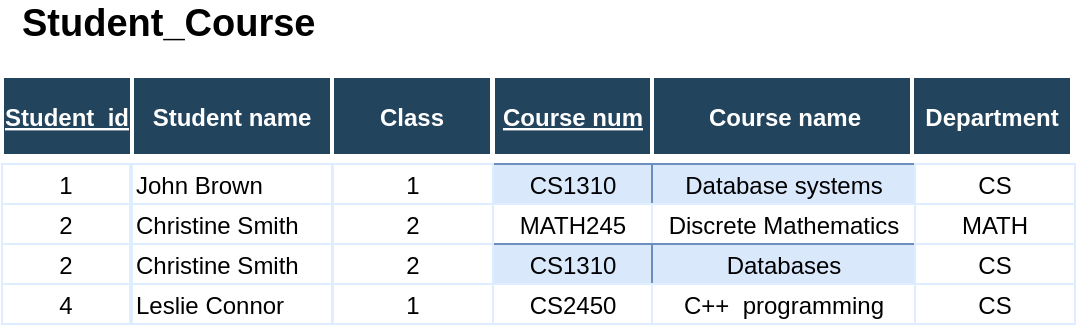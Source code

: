 <mxfile version="12.2.2" type="device" pages="1"><diagram name="Page-1" id="8378b5f6-a2b2-b727-a746-972ab9d02e00"><mxGraphModel dx="624" dy="565" grid="1" gridSize="10" guides="1" tooltips="1" connect="0" arrows="1" fold="1" page="1" pageScale="1.5" pageWidth="1169" pageHeight="827" background="#ffffff" math="0" shadow="0"><root><mxCell id="0"/><mxCell id="1" parent="0"/><mxCell id="75" value="John Brown" style="align=left;strokeColor=#DEEDFF" parent="1" vertex="1"><mxGeometry x="127" y="420" width="100" height="20" as="geometry"/></mxCell><mxCell id="76" value="CS1310" style="strokeColor=#6c8ebf;fillColor=#dae8fc;" parent="1" vertex="1"><mxGeometry x="307.5" y="420.0" width="80.0" height="20" as="geometry"/></mxCell><mxCell id="77" value="Database systems" style="strokeColor=#6c8ebf;fillColor=#dae8fc;" parent="1" vertex="1"><mxGeometry x="387" y="420" width="132" height="20" as="geometry"/></mxCell><mxCell id="78" value="CS" style="strokeColor=#DEEDFF" parent="1" vertex="1"><mxGeometry x="518.5" y="420" width="80.0" height="20" as="geometry"/></mxCell><mxCell id="80" value="Christine Smith" style="align=left;strokeColor=#DEEDFF" parent="1" vertex="1"><mxGeometry x="127" y="440" width="100" height="20" as="geometry"/></mxCell><mxCell id="81" value="MATH245" style="strokeColor=#DEEDFF" parent="1" vertex="1"><mxGeometry x="307.5" y="440.0" width="80.0" height="20" as="geometry"/></mxCell><mxCell id="82" value="Discrete Mathematics" style="strokeColor=#DEEDFF" parent="1" vertex="1"><mxGeometry x="387" y="440" width="132" height="20" as="geometry"/></mxCell><mxCell id="83" value="MATH" style="strokeColor=#DEEDFF" parent="1" vertex="1"><mxGeometry x="518.5" y="440.0" width="80.0" height="20" as="geometry"/></mxCell><mxCell id="85" value="Christine Smith" style="align=left;strokeColor=#DEEDFF" parent="1" vertex="1"><mxGeometry x="127" y="460" width="100" height="20" as="geometry"/></mxCell><mxCell id="86" value="CS1310" style="strokeColor=#6c8ebf;fillColor=#dae8fc;" parent="1" vertex="1"><mxGeometry x="307.5" y="460.0" width="80.0" height="20" as="geometry"/></mxCell><mxCell id="87" value="Databases" style="strokeColor=#6c8ebf;fillColor=#dae8fc;" parent="1" vertex="1"><mxGeometry x="387" y="460" width="132" height="20" as="geometry"/></mxCell><mxCell id="88" value="CS" style="strokeColor=#DEEDFF" parent="1" vertex="1"><mxGeometry x="518.5" y="460.0" width="80.0" height="20" as="geometry"/></mxCell><mxCell id="90" value="Leslie Connor" style="align=left;strokeColor=#DEEDFF" parent="1" vertex="1"><mxGeometry x="127" y="480" width="100" height="20" as="geometry"/></mxCell><mxCell id="91" value="CS2450" style="strokeColor=#DEEDFF" parent="1" vertex="1"><mxGeometry x="307.5" y="480.0" width="80.0" height="20" as="geometry"/></mxCell><mxCell id="92" value="C++  programming" style="strokeColor=#DEEDFF" parent="1" vertex="1"><mxGeometry x="387" y="480" width="132" height="20" as="geometry"/></mxCell><mxCell id="93" value="CS" style="strokeColor=#DEEDFF" parent="1" vertex="1"><mxGeometry x="518.5" y="480.0" width="80.0" height="20" as="geometry"/></mxCell><mxCell id="2" value="Student name" style="fillColor=#23445D;strokeColor=#FFFFFF;strokeWidth=2;fontColor=#FFFFFF;fontStyle=1" parent="1" vertex="1"><mxGeometry x="127" y="376" width="100" height="40" as="geometry"/></mxCell><mxCell id="12" value="Course num" style="fillColor=#23445D;strokeColor=#FFFFFF;strokeWidth=2;fontColor=#FFFFFF;fontStyle=5" parent="1" vertex="1"><mxGeometry x="307.5" y="376.0" width="80.0" height="40.0" as="geometry"/></mxCell><mxCell id="13" value="Course name" style="fillColor=#23445D;strokeColor=#FFFFFF;strokeWidth=2;fontColor=#FFFFFF;fontStyle=1" parent="1" vertex="1"><mxGeometry x="387" y="376" width="133" height="40" as="geometry"/></mxCell><mxCell id="14" value="Department" style="fillColor=#23445D;strokeColor=#FFFFFF;strokeWidth=2;fontColor=#FFFFFF;fontStyle=1" parent="1" vertex="1"><mxGeometry x="517" y="376.0" width="80.0" height="40.0" as="geometry"/></mxCell><mxCell id="1an4PyrDZiuNtEHsmYrM-282" value="1" style="strokeColor=#DEEDFF" parent="1" vertex="1"><mxGeometry x="227.5" y="420" width="80.0" height="20" as="geometry"/></mxCell><mxCell id="1an4PyrDZiuNtEHsmYrM-283" value="2" style="strokeColor=#DEEDFF" parent="1" vertex="1"><mxGeometry x="227.5" y="440.0" width="80.0" height="20" as="geometry"/></mxCell><mxCell id="1an4PyrDZiuNtEHsmYrM-284" value="2" style="strokeColor=#DEEDFF" parent="1" vertex="1"><mxGeometry x="227.5" y="460.0" width="80.0" height="20" as="geometry"/></mxCell><mxCell id="1an4PyrDZiuNtEHsmYrM-285" value="1" style="strokeColor=#DEEDFF" parent="1" vertex="1"><mxGeometry x="227.5" y="480.0" width="80.0" height="20" as="geometry"/></mxCell><mxCell id="1an4PyrDZiuNtEHsmYrM-306" value="Class" style="fillColor=#23445D;strokeColor=#FFFFFF;strokeWidth=2;fontColor=#FFFFFF;fontStyle=1" parent="1" vertex="1"><mxGeometry x="227" y="376.0" width="80.0" height="40.0" as="geometry"/></mxCell><mxCell id="YJMqp7q1rqoraUsKvzo1-93" value="Student_Course" style="text;html=1;strokeColor=none;fillColor=none;align=left;verticalAlign=middle;whiteSpace=wrap;rounded=0;fontSize=19;fontStyle=1" parent="1" vertex="1"><mxGeometry x="70" y="340" width="164" height="20" as="geometry"/></mxCell><mxCell id="J8XgVsCRTEy6Gv9mZ3Q9-93" value="1" style="strokeColor=#DEEDFF" parent="1" vertex="1"><mxGeometry x="62.0" y="420" width="64" height="20" as="geometry"/></mxCell><mxCell id="J8XgVsCRTEy6Gv9mZ3Q9-94" value="2" style="strokeColor=#DEEDFF" parent="1" vertex="1"><mxGeometry x="62.0" y="440.0" width="64" height="20" as="geometry"/></mxCell><mxCell id="J8XgVsCRTEy6Gv9mZ3Q9-95" value="2" style="strokeColor=#DEEDFF" parent="1" vertex="1"><mxGeometry x="62.0" y="460.0" width="64" height="20" as="geometry"/></mxCell><mxCell id="J8XgVsCRTEy6Gv9mZ3Q9-96" value="4" style="strokeColor=#DEEDFF" parent="1" vertex="1"><mxGeometry x="62.0" y="480.0" width="64" height="20" as="geometry"/></mxCell><mxCell id="J8XgVsCRTEy6Gv9mZ3Q9-97" value="Student_id" style="fillColor=#23445D;strokeColor=#FFFFFF;strokeWidth=2;fontColor=#FFFFFF;fontStyle=5" parent="1" vertex="1"><mxGeometry x="62" y="376" width="65" height="40" as="geometry"/></mxCell></root></mxGraphModel></diagram></mxfile>